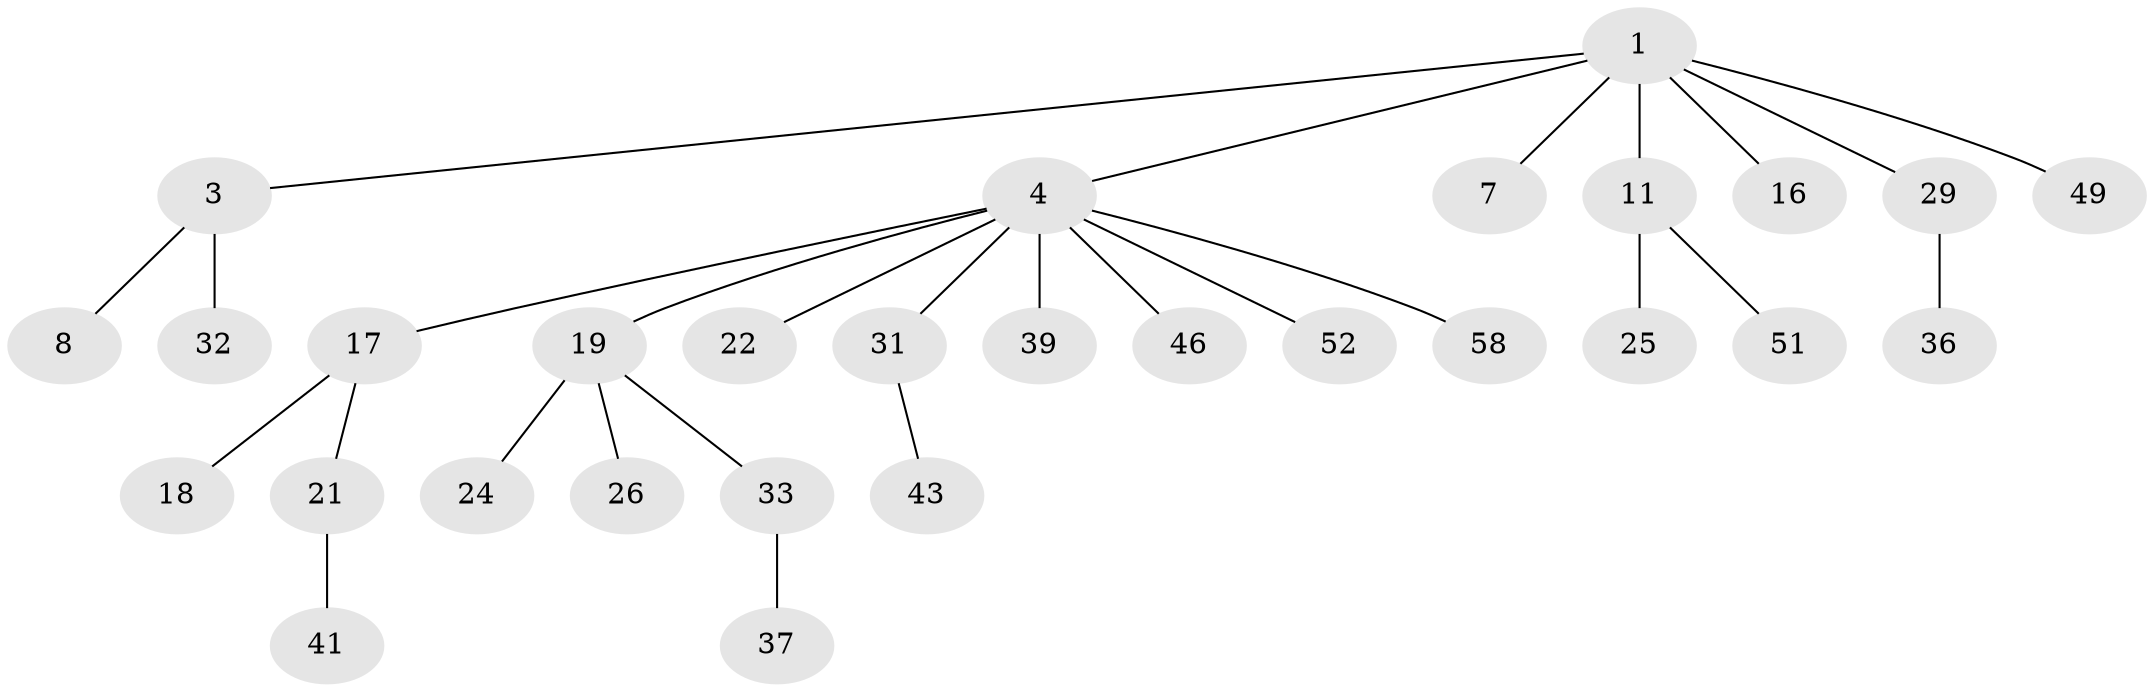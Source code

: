 // original degree distribution, {6: 0.03389830508474576, 3: 0.11864406779661017, 2: 0.2711864406779661, 5: 0.03389830508474576, 4: 0.05084745762711865, 1: 0.4915254237288136}
// Generated by graph-tools (version 1.1) at 2025/15/03/09/25 04:15:23]
// undirected, 29 vertices, 28 edges
graph export_dot {
graph [start="1"]
  node [color=gray90,style=filled];
  1 [super="+2"];
  3 [super="+5"];
  4 [super="+6+15+14+13+9"];
  7 [super="+56"];
  8 [super="+27"];
  11 [super="+35+23+20"];
  16;
  17;
  18 [super="+48"];
  19;
  21 [super="+28"];
  22;
  24 [super="+50"];
  25;
  26 [super="+59"];
  29 [super="+53+30"];
  31 [super="+57+38"];
  32;
  33;
  36 [super="+42"];
  37;
  39;
  41;
  43 [super="+54"];
  46;
  49;
  51;
  52;
  58;
  1 -- 3;
  1 -- 7;
  1 -- 11;
  1 -- 29;
  1 -- 49;
  1 -- 16;
  1 -- 4;
  3 -- 8;
  3 -- 32;
  4 -- 31;
  4 -- 39;
  4 -- 58;
  4 -- 52;
  4 -- 22;
  4 -- 46;
  4 -- 19;
  4 -- 17;
  11 -- 25;
  11 -- 51;
  17 -- 18;
  17 -- 21;
  19 -- 24;
  19 -- 26;
  19 -- 33;
  21 -- 41;
  29 -- 36;
  31 -- 43;
  33 -- 37;
}
